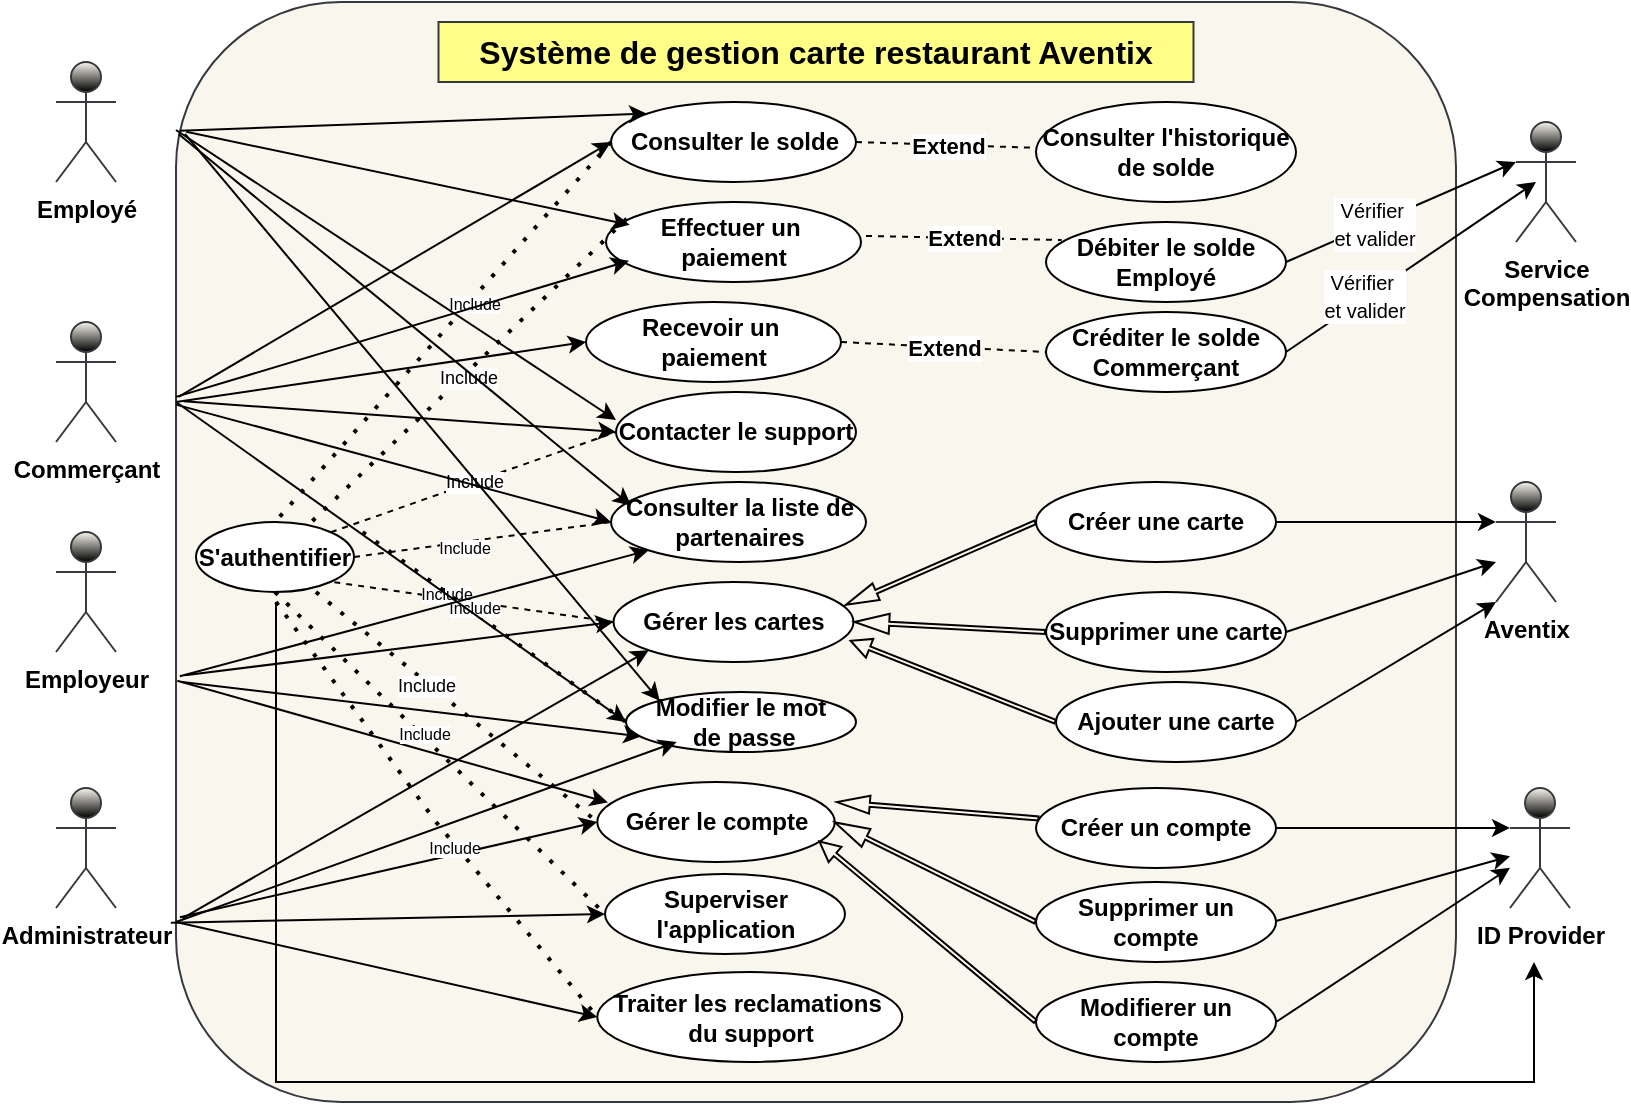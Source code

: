 <mxfile version="26.0.11">
  <diagram name="Page-1" id="EEWq-LYywZsjr-8HUKzn">
    <mxGraphModel dx="1050" dy="566" grid="1" gridSize="10" guides="1" tooltips="1" connect="1" arrows="1" fold="1" page="1" pageScale="1" pageWidth="827" pageHeight="1169" background="none" math="0" shadow="0">
      <root>
        <mxCell id="0" />
        <mxCell id="1" parent="0" />
        <mxCell id="HrDyO8nvaBUC3kqXnFug-1" value="" style="rounded=1;whiteSpace=wrap;html=1;fillColor=#f9f7ed;strokeColor=#36393d;fontStyle=1" parent="1" vertex="1">
          <mxGeometry x="100" y="10" width="640" height="550" as="geometry" />
        </mxCell>
        <mxCell id="lXcPuruQBqpot0zOTHIt-2" value="Employé" style="shape=umlActor;verticalLabelPosition=bottom;verticalAlign=top;html=1;outlineConnect=0;fillColor=#f9f7ed;strokeColor=#36393D;fontStyle=1;gradientColor=default;" parent="1" vertex="1">
          <mxGeometry x="40" y="40" width="30" height="60" as="geometry" />
        </mxCell>
        <mxCell id="lXcPuruQBqpot0zOTHIt-3" value="&lt;div&gt;Commerçant&lt;/div&gt;" style="shape=umlActor;verticalLabelPosition=bottom;verticalAlign=top;html=1;outlineConnect=0;fillColor=#f9f7ed;strokeColor=#36393d;fontStyle=1;gradientColor=default;" parent="1" vertex="1">
          <mxGeometry x="40" y="170" width="30" height="60" as="geometry" />
        </mxCell>
        <mxCell id="f-XQC71uX94ksuNOsDdL-1" value="&lt;div&gt;&lt;span&gt;Effectuer un&amp;nbsp;&lt;/span&gt;&lt;/div&gt;&lt;div&gt;&lt;span&gt;paiement &lt;/span&gt;&lt;/div&gt;" style="ellipse;whiteSpace=wrap;html=1;fontStyle=1" parent="1" vertex="1">
          <mxGeometry x="315" y="110" width="127.5" height="40" as="geometry" />
        </mxCell>
        <mxCell id="f-XQC71uX94ksuNOsDdL-2" value="&lt;span&gt;Gérer le compte&lt;/span&gt;" style="ellipse;whiteSpace=wrap;html=1;fontStyle=1" parent="1" vertex="1">
          <mxGeometry x="310.63" y="400" width="118.75" height="40" as="geometry" />
        </mxCell>
        <mxCell id="f-XQC71uX94ksuNOsDdL-3" value="S&#39;authentifier" style="ellipse;whiteSpace=wrap;html=1;fontStyle=1" parent="1" vertex="1">
          <mxGeometry x="110" y="270" width="79" height="35" as="geometry" />
        </mxCell>
        <mxCell id="f-XQC71uX94ksuNOsDdL-4" value="&lt;span&gt;Gérer les cartes&lt;/span&gt;" style="ellipse;whiteSpace=wrap;html=1;fontStyle=1" parent="1" vertex="1">
          <mxGeometry x="318.75" y="300" width="120" height="40" as="geometry" />
        </mxCell>
        <mxCell id="f-XQC71uX94ksuNOsDdL-5" value="Employeur" style="shape=umlActor;verticalLabelPosition=bottom;verticalAlign=top;html=1;fillColor=#f9f7ed;strokeColor=#36393d;fontStyle=1;gradientColor=default;" parent="1" vertex="1">
          <mxGeometry x="40" y="275" width="30" height="60" as="geometry" />
        </mxCell>
        <mxCell id="f-XQC71uX94ksuNOsDdL-6" value="Administrateur" style="shape=umlActor;verticalLabelPosition=bottom;verticalAlign=top;html=1;outlineConnect=0;fillColor=#f9f7ed;strokeColor=#36393d;fontStyle=1;gradientColor=default;" parent="1" vertex="1">
          <mxGeometry x="40" y="403" width="30" height="60" as="geometry" />
        </mxCell>
        <mxCell id="f-XQC71uX94ksuNOsDdL-7" value="&lt;span&gt;Consulter le solde&lt;/span&gt;" style="ellipse;whiteSpace=wrap;html=1;fontStyle=1" parent="1" vertex="1">
          <mxGeometry x="317.5" y="60" width="122.5" height="40" as="geometry" />
        </mxCell>
        <mxCell id="f-XQC71uX94ksuNOsDdL-8" value="" style="endArrow=none;dashed=1;html=1;dashPattern=1 3;strokeWidth=2;rounded=0;exitX=0.081;exitY=0.21;exitDx=0;exitDy=0;exitPerimeter=0;fontStyle=1" parent="1" source="f-XQC71uX94ksuNOsDdL-1" target="f-XQC71uX94ksuNOsDdL-3" edge="1">
          <mxGeometry width="50" height="50" relative="1" as="geometry">
            <mxPoint x="429" y="330" as="sourcePoint" />
            <mxPoint x="479" y="280" as="targetPoint" />
          </mxGeometry>
        </mxCell>
        <mxCell id="f-XQC71uX94ksuNOsDdL-14" value="Include" style="edgeLabel;html=1;align=center;verticalAlign=middle;resizable=0;points=[];fontStyle=0;fontSize=9;" parent="f-XQC71uX94ksuNOsDdL-8" vertex="1" connectable="0">
          <mxGeometry x="-0.049" y="1" relative="1" as="geometry">
            <mxPoint x="-5" y="6" as="offset" />
          </mxGeometry>
        </mxCell>
        <mxCell id="f-XQC71uX94ksuNOsDdL-9" value="" style="endArrow=none;dashed=1;html=1;rounded=0;entryX=1;entryY=1;entryDx=0;entryDy=0;exitX=0;exitY=0.5;exitDx=0;exitDy=0;fontStyle=1" parent="1" source="f-XQC71uX94ksuNOsDdL-4" target="f-XQC71uX94ksuNOsDdL-3" edge="1">
          <mxGeometry width="50" height="50" relative="1" as="geometry">
            <mxPoint x="409" y="431" as="sourcePoint" />
            <mxPoint x="212.772" y="308.358" as="targetPoint" />
          </mxGeometry>
        </mxCell>
        <mxCell id="f-XQC71uX94ksuNOsDdL-15" value="Include" style="edgeLabel;html=1;align=center;verticalAlign=middle;resizable=0;points=[];fontStyle=0;fontSize=8;" parent="f-XQC71uX94ksuNOsDdL-9" vertex="1" connectable="0">
          <mxGeometry x="0.197" y="-2" relative="1" as="geometry">
            <mxPoint as="offset" />
          </mxGeometry>
        </mxCell>
        <mxCell id="f-XQC71uX94ksuNOsDdL-10" value="" style="endArrow=none;dashed=1;html=1;dashPattern=1 3;strokeWidth=2;rounded=0;entryX=0.5;entryY=0;entryDx=0;entryDy=0;exitX=0;exitY=0.5;exitDx=0;exitDy=0;fontStyle=1;fontColor=#FFFF99;labelBorderColor=light-dark(#00ffff, #ededed);" parent="1" source="f-XQC71uX94ksuNOsDdL-7" target="f-XQC71uX94ksuNOsDdL-3" edge="1">
          <mxGeometry width="50" height="50" relative="1" as="geometry">
            <mxPoint x="327.86" y="144.68" as="sourcePoint" />
            <mxPoint x="189.996" y="269.996" as="targetPoint" />
          </mxGeometry>
        </mxCell>
        <mxCell id="f-XQC71uX94ksuNOsDdL-13" value="Include" style="edgeLabel;html=1;align=center;verticalAlign=middle;resizable=0;points=[];fontStyle=0;fontSize=8;" parent="f-XQC71uX94ksuNOsDdL-10" vertex="1" connectable="0">
          <mxGeometry x="0.007" relative="1" as="geometry">
            <mxPoint x="16" y="-15" as="offset" />
          </mxGeometry>
        </mxCell>
        <mxCell id="f-XQC71uX94ksuNOsDdL-11" value="" style="endArrow=none;dashed=1;html=1;dashPattern=1 3;strokeWidth=2;rounded=0;exitX=0.759;exitY=1;exitDx=0;exitDy=0;entryX=0;entryY=0.5;entryDx=0;entryDy=0;exitPerimeter=0;fontStyle=1" parent="1" source="f-XQC71uX94ksuNOsDdL-3" target="f-XQC71uX94ksuNOsDdL-2" edge="1">
          <mxGeometry width="50" height="50" relative="1" as="geometry">
            <mxPoint x="439" y="340" as="sourcePoint" />
            <mxPoint x="469" y="322" as="targetPoint" />
          </mxGeometry>
        </mxCell>
        <mxCell id="f-XQC71uX94ksuNOsDdL-12" value="Include" style="edgeLabel;html=1;align=center;verticalAlign=middle;resizable=0;points=[];fontStyle=0;fontSize=9;" parent="f-XQC71uX94ksuNOsDdL-11" vertex="1" connectable="0">
          <mxGeometry x="-0.013" y="6" relative="1" as="geometry">
            <mxPoint x="-18" y="-5" as="offset" />
          </mxGeometry>
        </mxCell>
        <mxCell id="f-XQC71uX94ksuNOsDdL-19" value="&lt;div&gt;Service&lt;/div&gt;&lt;div&gt;Compensation&lt;/div&gt;" style="shape=umlActor;verticalLabelPosition=bottom;verticalAlign=top;html=1;outlineConnect=0;fillColor=#F9F7ED;strokeColor=#36393d;fontStyle=1;strokeWidth=1;gradientColor=default;" parent="1" vertex="1">
          <mxGeometry x="770" y="70" width="30" height="60" as="geometry" />
        </mxCell>
        <mxCell id="f-XQC71uX94ksuNOsDdL-20" value="" style="endArrow=none;dashed=1;html=1;rounded=0;exitX=1;exitY=0.5;exitDx=0;exitDy=0;fontStyle=1" parent="1" source="f-XQC71uX94ksuNOsDdL-7" target="f-XQC71uX94ksuNOsDdL-21" edge="1">
          <mxGeometry width="50" height="50" relative="1" as="geometry">
            <mxPoint x="390" y="320" as="sourcePoint" />
            <mxPoint x="440" y="270" as="targetPoint" />
          </mxGeometry>
        </mxCell>
        <mxCell id="f-XQC71uX94ksuNOsDdL-23" value="Extend" style="edgeLabel;html=1;align=center;verticalAlign=middle;resizable=0;points=[];fontStyle=1" parent="f-XQC71uX94ksuNOsDdL-20" vertex="1" connectable="0">
          <mxGeometry x="0.003" relative="1" as="geometry">
            <mxPoint as="offset" />
          </mxGeometry>
        </mxCell>
        <mxCell id="f-XQC71uX94ksuNOsDdL-21" value="Consulter l&#39;historique de solde" style="ellipse;whiteSpace=wrap;html=1;fontStyle=1" parent="1" vertex="1">
          <mxGeometry x="530" y="60" width="130" height="50" as="geometry" />
        </mxCell>
        <mxCell id="f-XQC71uX94ksuNOsDdL-25" value="Créer une carte " style="ellipse;whiteSpace=wrap;html=1;fontStyle=1" parent="1" vertex="1">
          <mxGeometry x="530" y="250" width="120" height="40" as="geometry" />
        </mxCell>
        <mxCell id="f-XQC71uX94ksuNOsDdL-26" value="" style="shape=flexArrow;endArrow=classic;html=1;rounded=0;width=2;endSize=5.14;endWidth=6;entryX=0.965;entryY=0.29;entryDx=0;entryDy=0;fontStyle=1;entryPerimeter=0;exitX=0;exitY=0.5;exitDx=0;exitDy=0;" parent="1" source="f-XQC71uX94ksuNOsDdL-25" target="f-XQC71uX94ksuNOsDdL-4" edge="1">
          <mxGeometry width="50" height="50" relative="1" as="geometry">
            <mxPoint x="522.66" y="400" as="sourcePoint" />
            <mxPoint x="430" y="470" as="targetPoint" />
            <Array as="points" />
          </mxGeometry>
        </mxCell>
        <mxCell id="f-XQC71uX94ksuNOsDdL-27" value="Supprimer une carte" style="ellipse;whiteSpace=wrap;html=1;fontStyle=1" parent="1" vertex="1">
          <mxGeometry x="535" y="305" width="120" height="40" as="geometry" />
        </mxCell>
        <mxCell id="f-XQC71uX94ksuNOsDdL-28" value="Ajouter une carte" style="ellipse;whiteSpace=wrap;html=1;fontStyle=1" parent="1" vertex="1">
          <mxGeometry x="540" y="350" width="120" height="40" as="geometry" />
        </mxCell>
        <mxCell id="f-XQC71uX94ksuNOsDdL-29" value="" style="shape=flexArrow;endArrow=classic;html=1;rounded=0;width=2;endSize=5.46;exitX=0;exitY=0.5;exitDx=0;exitDy=0;endWidth=7;fontStyle=1;entryX=1;entryY=0.5;entryDx=0;entryDy=0;" parent="1" source="f-XQC71uX94ksuNOsDdL-27" target="f-XQC71uX94ksuNOsDdL-4" edge="1">
          <mxGeometry width="50" height="50" relative="1" as="geometry">
            <mxPoint x="530" y="325" as="sourcePoint" />
            <mxPoint x="430" y="340" as="targetPoint" />
            <Array as="points" />
          </mxGeometry>
        </mxCell>
        <mxCell id="f-XQC71uX94ksuNOsDdL-30" value="" style="shape=flexArrow;endArrow=classic;html=1;rounded=0;width=2;endSize=3.07;exitX=0;exitY=0.5;exitDx=0;exitDy=0;endWidth=7;entryX=0.984;entryY=0.73;entryDx=0;entryDy=0;entryPerimeter=0;fontStyle=1" parent="1" source="f-XQC71uX94ksuNOsDdL-28" target="f-XQC71uX94ksuNOsDdL-4" edge="1">
          <mxGeometry width="50" height="50" relative="1" as="geometry">
            <mxPoint x="565.66" y="377" as="sourcePoint" />
            <mxPoint x="420" y="320" as="targetPoint" />
            <Array as="points" />
          </mxGeometry>
        </mxCell>
        <mxCell id="f-XQC71uX94ksuNOsDdL-33" value="Créer un compte" style="ellipse;whiteSpace=wrap;html=1;fontStyle=1" parent="1" vertex="1">
          <mxGeometry x="530" y="403" width="120" height="40" as="geometry" />
        </mxCell>
        <mxCell id="f-XQC71uX94ksuNOsDdL-34" value="" style="shape=flexArrow;endArrow=classic;html=1;rounded=0;width=2;endSize=5.14;endWidth=6;fontStyle=1;" parent="1" source="f-XQC71uX94ksuNOsDdL-33" edge="1">
          <mxGeometry width="50" height="50" relative="1" as="geometry">
            <mxPoint x="500" y="523" as="sourcePoint" />
            <mxPoint x="430" y="410" as="targetPoint" />
            <Array as="points" />
          </mxGeometry>
        </mxCell>
        <mxCell id="f-XQC71uX94ksuNOsDdL-35" value="Supprimer un compte" style="ellipse;whiteSpace=wrap;html=1;fontStyle=1" parent="1" vertex="1">
          <mxGeometry x="530" y="450" width="120" height="40" as="geometry" />
        </mxCell>
        <mxCell id="f-XQC71uX94ksuNOsDdL-36" value="Modifierer un compte" style="ellipse;whiteSpace=wrap;html=1;fontStyle=1" parent="1" vertex="1">
          <mxGeometry x="530" y="500" width="120" height="40" as="geometry" />
        </mxCell>
        <mxCell id="f-XQC71uX94ksuNOsDdL-37" value="" style="shape=flexArrow;endArrow=classic;html=1;rounded=0;width=2;endSize=5.46;exitX=0;exitY=0.5;exitDx=0;exitDy=0;endWidth=7;fontStyle=1" parent="1" source="f-XQC71uX94ksuNOsDdL-35" edge="1">
          <mxGeometry width="50" height="50" relative="1" as="geometry">
            <mxPoint x="533" y="490" as="sourcePoint" />
            <mxPoint x="429" y="420" as="targetPoint" />
            <Array as="points" />
          </mxGeometry>
        </mxCell>
        <mxCell id="f-XQC71uX94ksuNOsDdL-38" value="" style="shape=flexArrow;endArrow=classic;html=1;rounded=0;entryX=0.932;entryY=0.735;entryDx=0;entryDy=0;width=2;endSize=3.07;exitX=0;exitY=0.5;exitDx=0;exitDy=0;endWidth=7;fontStyle=1;entryPerimeter=0;" parent="1" source="f-XQC71uX94ksuNOsDdL-36" target="f-XQC71uX94ksuNOsDdL-2" edge="1">
          <mxGeometry width="50" height="50" relative="1" as="geometry">
            <mxPoint x="543" y="500" as="sourcePoint" />
            <mxPoint x="437" y="479" as="targetPoint" />
            <Array as="points" />
          </mxGeometry>
        </mxCell>
        <mxCell id="f-XQC71uX94ksuNOsDdL-43" value="Créditer le solde Commerçant" style="ellipse;whiteSpace=wrap;html=1;fontStyle=1" parent="1" vertex="1">
          <mxGeometry x="535" y="165" width="120" height="40" as="geometry" />
        </mxCell>
        <mxCell id="f-XQC71uX94ksuNOsDdL-44" value="Débiter le solde Employé" style="ellipse;whiteSpace=wrap;html=1;fontStyle=1" parent="1" vertex="1">
          <mxGeometry x="535" y="120" width="120" height="40" as="geometry" />
        </mxCell>
        <mxCell id="f-XQC71uX94ksuNOsDdL-48" value="" style="endArrow=classic;html=1;rounded=0;entryX=0;entryY=0.5;entryDx=0;entryDy=0;exitX=0.003;exitY=0.832;exitDx=0;exitDy=0;exitPerimeter=0;fontStyle=1" parent="1" source="HrDyO8nvaBUC3kqXnFug-1" target="f-XQC71uX94ksuNOsDdL-2" edge="1">
          <mxGeometry width="50" height="50" relative="1" as="geometry">
            <mxPoint x="190" y="500" as="sourcePoint" />
            <mxPoint x="240" y="450" as="targetPoint" />
          </mxGeometry>
        </mxCell>
        <mxCell id="f-XQC71uX94ksuNOsDdL-50" value="" style="endArrow=classic;html=1;rounded=0;entryX=0;entryY=1;entryDx=0;entryDy=0;exitX=0.005;exitY=0.833;exitDx=0;exitDy=0;exitPerimeter=0;fontStyle=1" parent="1" source="HrDyO8nvaBUC3kqXnFug-1" target="f-XQC71uX94ksuNOsDdL-4" edge="1">
          <mxGeometry width="50" height="50" relative="1" as="geometry">
            <mxPoint x="142" y="472" as="sourcePoint" />
            <mxPoint x="300" y="473" as="targetPoint" />
            <Array as="points" />
          </mxGeometry>
        </mxCell>
        <mxCell id="f-XQC71uX94ksuNOsDdL-51" value="" style="endArrow=classic;html=1;rounded=0;entryX=0;entryY=0;entryDx=0;entryDy=0;exitX=0.003;exitY=0.117;exitDx=0;exitDy=0;exitPerimeter=0;fontStyle=1" parent="1" source="HrDyO8nvaBUC3kqXnFug-1" target="f-XQC71uX94ksuNOsDdL-7" edge="1">
          <mxGeometry width="50" height="50" relative="1" as="geometry">
            <mxPoint x="132" y="89.5" as="sourcePoint" />
            <mxPoint x="290" y="90.5" as="targetPoint" />
          </mxGeometry>
        </mxCell>
        <mxCell id="f-XQC71uX94ksuNOsDdL-53" value="&lt;div&gt;Modifier le mot&lt;/div&gt;&lt;div&gt;&amp;nbsp;de passe&lt;/div&gt;" style="ellipse;whiteSpace=wrap;html=1;fontStyle=1" parent="1" vertex="1">
          <mxGeometry x="325" y="355" width="115" height="30" as="geometry" />
        </mxCell>
        <mxCell id="f-XQC71uX94ksuNOsDdL-54" value="" style="endArrow=classic;html=1;rounded=0;exitX=0.008;exitY=0.118;exitDx=0;exitDy=0;exitPerimeter=0;entryX=0.093;entryY=0.285;entryDx=0;entryDy=0;entryPerimeter=0;fontStyle=1" parent="1" source="HrDyO8nvaBUC3kqXnFug-1" target="f-XQC71uX94ksuNOsDdL-1" edge="1">
          <mxGeometry width="50" height="50" relative="1" as="geometry">
            <mxPoint x="122" y="96" as="sourcePoint" />
            <mxPoint x="300" y="190" as="targetPoint" />
          </mxGeometry>
        </mxCell>
        <mxCell id="f-XQC71uX94ksuNOsDdL-55" value="" style="endArrow=classic;html=1;rounded=0;exitX=0;exitY=0.359;exitDx=0;exitDy=0;exitPerimeter=0;fontStyle=1;entryX=0.09;entryY=0.735;entryDx=0;entryDy=0;entryPerimeter=0;" parent="1" source="HrDyO8nvaBUC3kqXnFug-1" target="f-XQC71uX94ksuNOsDdL-1" edge="1">
          <mxGeometry width="50" height="50" relative="1" as="geometry">
            <mxPoint x="120" y="195.5" as="sourcePoint" />
            <mxPoint x="300" y="140" as="targetPoint" />
          </mxGeometry>
        </mxCell>
        <mxCell id="f-XQC71uX94ksuNOsDdL-56" value="" style="endArrow=classic;html=1;rounded=0;entryX=0;entryY=0.5;entryDx=0;entryDy=0;fontStyle=1;exitX=0.002;exitY=0.359;exitDx=0;exitDy=0;exitPerimeter=0;" parent="1" source="HrDyO8nvaBUC3kqXnFug-1" target="f-XQC71uX94ksuNOsDdL-7" edge="1">
          <mxGeometry width="50" height="50" relative="1" as="geometry">
            <mxPoint x="120" y="200" as="sourcePoint" />
            <mxPoint x="310" y="110.5" as="targetPoint" />
          </mxGeometry>
        </mxCell>
        <mxCell id="f-XQC71uX94ksuNOsDdL-57" value="&lt;div&gt;&lt;span&gt;&lt;font&gt;Système de gestion carte restaurant Aventix&lt;/font&gt;&lt;/span&gt;&lt;/div&gt;" style="text;html=1;align=center;verticalAlign=middle;whiteSpace=wrap;rounded=0;fillColor=#ffff88;strokeWidth=1;perimeterSpacing=10;strokeColor=#36393d;fontStyle=1;fontSize=16;" parent="1" vertex="1">
          <mxGeometry x="231.25" y="20" width="377.5" height="30" as="geometry" />
        </mxCell>
        <mxCell id="f-XQC71uX94ksuNOsDdL-60" value="" style="endArrow=none;dashed=1;html=1;dashPattern=1 3;strokeWidth=2;rounded=0;exitX=1;exitY=1;exitDx=0;exitDy=0;entryX=0;entryY=0.5;entryDx=0;entryDy=0;fontStyle=1;" parent="1" target="f-XQC71uX94ksuNOsDdL-53" edge="1">
          <mxGeometry width="50" height="50" relative="1" as="geometry">
            <mxPoint x="193.287" y="275.003" as="sourcePoint" />
            <mxPoint x="310.63" y="375.23" as="targetPoint" />
          </mxGeometry>
        </mxCell>
        <mxCell id="f-XQC71uX94ksuNOsDdL-61" value="Include" style="edgeLabel;html=1;align=center;verticalAlign=middle;resizable=0;points=[];fontStyle=0;fontSize=8;" parent="f-XQC71uX94ksuNOsDdL-60" vertex="1" connectable="0">
          <mxGeometry x="-0.013" y="6" relative="1" as="geometry">
            <mxPoint x="-13" y="-4" as="offset" />
          </mxGeometry>
        </mxCell>
        <mxCell id="f-XQC71uX94ksuNOsDdL-63" value="" style="endArrow=classic;html=1;rounded=0;fontStyle=1;entryX=0;entryY=0.5;entryDx=0;entryDy=0;exitX=0.007;exitY=0.612;exitDx=0;exitDy=0;exitPerimeter=0;" parent="1" source="HrDyO8nvaBUC3kqXnFug-1" target="f-XQC71uX94ksuNOsDdL-4" edge="1">
          <mxGeometry width="50" height="50" relative="1" as="geometry">
            <mxPoint x="111" y="330" as="sourcePoint" />
            <mxPoint x="300" y="319.5" as="targetPoint" />
          </mxGeometry>
        </mxCell>
        <mxCell id="f-XQC71uX94ksuNOsDdL-64" value="" style="endArrow=classic;html=1;rounded=0;fontStyle=1;entryX=0.045;entryY=0.255;entryDx=0;entryDy=0;entryPerimeter=0;exitX=0.001;exitY=0.617;exitDx=0;exitDy=0;exitPerimeter=0;" parent="1" source="HrDyO8nvaBUC3kqXnFug-1" target="f-XQC71uX94ksuNOsDdL-2" edge="1">
          <mxGeometry width="50" height="50" relative="1" as="geometry">
            <mxPoint x="110" y="330" as="sourcePoint" />
            <mxPoint x="300" y="440" as="targetPoint" />
          </mxGeometry>
        </mxCell>
        <mxCell id="f-XQC71uX94ksuNOsDdL-65" value="Contacter le support " style="ellipse;whiteSpace=wrap;html=1;fontStyle=1" parent="1" vertex="1">
          <mxGeometry x="320" y="205" width="120" height="40" as="geometry" />
        </mxCell>
        <mxCell id="f-XQC71uX94ksuNOsDdL-66" value="Superviser l&#39;application " style="ellipse;whiteSpace=wrap;html=1;fontStyle=1" parent="1" vertex="1">
          <mxGeometry x="314.5" y="446" width="120" height="40" as="geometry" />
        </mxCell>
        <mxCell id="f-XQC71uX94ksuNOsDdL-67" value="Include" style="endArrow=none;dashed=1;html=1;rounded=0;exitX=1;exitY=0;exitDx=0;exitDy=0;fontStyle=0;entryX=0;entryY=0.5;entryDx=0;entryDy=0;fontSize=9;" parent="1" source="f-XQC71uX94ksuNOsDdL-3" target="f-XQC71uX94ksuNOsDdL-65" edge="1">
          <mxGeometry width="50" height="50" relative="1" as="geometry">
            <mxPoint x="249" y="253" as="sourcePoint" />
            <mxPoint x="300" y="230" as="targetPoint" />
          </mxGeometry>
        </mxCell>
        <mxCell id="f-XQC71uX94ksuNOsDdL-71" value="Consulter la liste de partenaires" style="ellipse;whiteSpace=wrap;html=1;fontStyle=1" parent="1" vertex="1">
          <mxGeometry x="317.5" y="250" width="127.5" height="40" as="geometry" />
        </mxCell>
        <mxCell id="f-XQC71uX94ksuNOsDdL-73" value="Include" style="endArrow=none;dashed=1;html=1;rounded=0;exitX=1;exitY=0.5;exitDx=0;exitDy=0;fontStyle=0;entryX=0;entryY=0.5;entryDx=0;entryDy=0;fontSize=8;" parent="1" source="f-XQC71uX94ksuNOsDdL-3" target="f-XQC71uX94ksuNOsDdL-71" edge="1">
          <mxGeometry x="-0.143" y="-3" width="50" height="50" relative="1" as="geometry">
            <mxPoint x="259" y="263" as="sourcePoint" />
            <mxPoint x="328" y="251" as="targetPoint" />
            <mxPoint as="offset" />
          </mxGeometry>
        </mxCell>
        <mxCell id="f-XQC71uX94ksuNOsDdL-74" value="" style="endArrow=classic;html=1;rounded=0;entryX=0;entryY=0.5;entryDx=0;entryDy=0;exitX=-0.004;exitY=0.837;exitDx=0;exitDy=0;exitPerimeter=0;fontStyle=1" parent="1" source="HrDyO8nvaBUC3kqXnFug-1" target="f-XQC71uX94ksuNOsDdL-66" edge="1">
          <mxGeometry width="50" height="50" relative="1" as="geometry">
            <mxPoint x="122" y="469" as="sourcePoint" />
            <mxPoint x="320" y="473" as="targetPoint" />
          </mxGeometry>
        </mxCell>
        <mxCell id="f-XQC71uX94ksuNOsDdL-75" value="" style="endArrow=none;dashed=1;html=1;dashPattern=1 3;strokeWidth=2;rounded=0;entryX=0;entryY=0.5;entryDx=0;entryDy=0;fontStyle=1;exitX=0.5;exitY=1;exitDx=0;exitDy=0;" parent="1" source="f-XQC71uX94ksuNOsDdL-3" target="f-XQC71uX94ksuNOsDdL-66" edge="1">
          <mxGeometry width="50" height="50" relative="1" as="geometry">
            <mxPoint x="170" y="280" as="sourcePoint" />
            <mxPoint x="308.75" y="465" as="targetPoint" />
          </mxGeometry>
        </mxCell>
        <mxCell id="f-XQC71uX94ksuNOsDdL-76" value="Include" style="edgeLabel;html=1;align=center;verticalAlign=middle;resizable=0;points=[];fontStyle=0;fontSize=8;" parent="f-XQC71uX94ksuNOsDdL-75" vertex="1" connectable="0">
          <mxGeometry x="-0.013" y="6" relative="1" as="geometry">
            <mxPoint x="-12" y="-5" as="offset" />
          </mxGeometry>
        </mxCell>
        <mxCell id="f-XQC71uX94ksuNOsDdL-77" value="" style="endArrow=classic;html=1;rounded=0;entryX=0;entryY=0.5;entryDx=0;entryDy=0;fontStyle=1" parent="1" edge="1">
          <mxGeometry width="50" height="50" relative="1" as="geometry">
            <mxPoint x="100" y="74" as="sourcePoint" />
            <mxPoint x="320" y="219" as="targetPoint" />
          </mxGeometry>
        </mxCell>
        <mxCell id="f-XQC71uX94ksuNOsDdL-78" value="" style="endArrow=classic;html=1;rounded=0;exitX=0.006;exitY=0.363;exitDx=0;exitDy=0;exitPerimeter=0;entryX=0;entryY=0.5;entryDx=0;entryDy=0;fontStyle=1" parent="1" source="HrDyO8nvaBUC3kqXnFug-1" target="f-XQC71uX94ksuNOsDdL-65" edge="1">
          <mxGeometry width="50" height="50" relative="1" as="geometry">
            <mxPoint x="135" y="94" as="sourcePoint" />
            <mxPoint x="334" y="171" as="targetPoint" />
          </mxGeometry>
        </mxCell>
        <mxCell id="f-XQC71uX94ksuNOsDdL-79" value="Traiter les reclamations&amp;nbsp; du support" style="ellipse;whiteSpace=wrap;html=1;fontStyle=1" parent="1" vertex="1">
          <mxGeometry x="310.63" y="495" width="152.5" height="45" as="geometry" />
        </mxCell>
        <mxCell id="f-XQC71uX94ksuNOsDdL-82" value="" style="endArrow=classic;html=1;rounded=0;entryX=0;entryY=0.5;entryDx=0;entryDy=0;fontStyle=1" parent="1" target="f-XQC71uX94ksuNOsDdL-79" edge="1">
          <mxGeometry width="50" height="50" relative="1" as="geometry">
            <mxPoint x="100" y="470" as="sourcePoint" />
            <mxPoint x="325" y="480" as="targetPoint" />
          </mxGeometry>
        </mxCell>
        <mxCell id="f-XQC71uX94ksuNOsDdL-83" value="" style="endArrow=none;dashed=1;html=1;dashPattern=1 3;strokeWidth=2;rounded=0;entryX=0;entryY=0.5;entryDx=0;entryDy=0;fontStyle=1;" parent="1" target="f-XQC71uX94ksuNOsDdL-79" edge="1">
          <mxGeometry width="50" height="50" relative="1" as="geometry">
            <mxPoint x="150" y="310" as="sourcePoint" />
            <mxPoint x="318.75" y="475" as="targetPoint" />
            <Array as="points">
              <mxPoint x="230" y="420" />
            </Array>
          </mxGeometry>
        </mxCell>
        <mxCell id="f-XQC71uX94ksuNOsDdL-84" value="Include" style="edgeLabel;html=1;align=center;verticalAlign=middle;resizable=0;points=[];fontStyle=0;fontSize=8;" parent="f-XQC71uX94ksuNOsDdL-83" vertex="1" connectable="0">
          <mxGeometry x="-0.013" y="6" relative="1" as="geometry">
            <mxPoint x="8" y="22" as="offset" />
          </mxGeometry>
        </mxCell>
        <mxCell id="f-XQC71uX94ksuNOsDdL-86" value="" style="endArrow=classic;html=1;rounded=0;entryX=0.079;entryY=0.295;entryDx=0;entryDy=0;fontStyle=1;entryPerimeter=0;exitX=0.002;exitY=0.12;exitDx=0;exitDy=0;exitPerimeter=0;" parent="1" source="HrDyO8nvaBUC3kqXnFug-1" target="f-XQC71uX94ksuNOsDdL-71" edge="1">
          <mxGeometry width="50" height="50" relative="1" as="geometry">
            <mxPoint x="110" y="70" as="sourcePoint" />
            <mxPoint x="327.5" y="252.5" as="targetPoint" />
          </mxGeometry>
        </mxCell>
        <mxCell id="f-XQC71uX94ksuNOsDdL-87" value="" style="endArrow=classic;html=1;rounded=0;exitX=0;exitY=0.366;exitDx=0;exitDy=0;exitPerimeter=0;entryX=0;entryY=0.5;entryDx=0;entryDy=0;fontStyle=1;" parent="1" source="HrDyO8nvaBUC3kqXnFug-1" target="f-XQC71uX94ksuNOsDdL-71" edge="1">
          <mxGeometry width="50" height="50" relative="1" as="geometry">
            <mxPoint x="129" y="94" as="sourcePoint" />
            <mxPoint x="334" y="171" as="targetPoint" />
          </mxGeometry>
        </mxCell>
        <mxCell id="f-XQC71uX94ksuNOsDdL-88" value="" style="endArrow=classic;html=1;rounded=0;exitX=0.003;exitY=0.613;exitDx=0;exitDy=0;exitPerimeter=0;entryX=0;entryY=1;entryDx=0;entryDy=0;fontStyle=1" parent="1" source="HrDyO8nvaBUC3kqXnFug-1" target="f-XQC71uX94ksuNOsDdL-71" edge="1">
          <mxGeometry width="50" height="50" relative="1" as="geometry">
            <mxPoint x="139" y="104" as="sourcePoint" />
            <mxPoint x="344" y="181" as="targetPoint" />
          </mxGeometry>
        </mxCell>
        <mxCell id="f-XQC71uX94ksuNOsDdL-89" value="ID Provider" style="shape=umlActor;verticalLabelPosition=bottom;verticalAlign=top;html=1;outlineConnect=0;fillColor=#F9F7ED;strokeColor=#36393d;fontStyle=1;strokeWidth=1;gradientColor=default;" parent="1" vertex="1">
          <mxGeometry x="767" y="403" width="30" height="60" as="geometry" />
        </mxCell>
        <mxCell id="f-XQC71uX94ksuNOsDdL-90" value="" style="endArrow=classic;html=1;rounded=0;entryX=0;entryY=0.333;entryDx=0;entryDy=0;fontStyle=1;entryPerimeter=0;exitX=1;exitY=0.5;exitDx=0;exitDy=0;" parent="1" source="f-XQC71uX94ksuNOsDdL-44" target="f-XQC71uX94ksuNOsDdL-19" edge="1">
          <mxGeometry width="50" height="50" relative="1" as="geometry">
            <mxPoint x="116" y="83" as="sourcePoint" />
            <mxPoint x="328" y="86" as="targetPoint" />
          </mxGeometry>
        </mxCell>
        <mxCell id="f-XQC71uX94ksuNOsDdL-92" value="&lt;div&gt;&lt;font style=&quot;font-size: 10px;&quot;&gt;Vérifier&amp;nbsp;&lt;/font&gt;&lt;/div&gt;&lt;div&gt;&lt;font style=&quot;font-size: 10px;&quot;&gt;et valider&lt;/font&gt;&lt;/div&gt;" style="edgeLabel;html=1;align=center;verticalAlign=middle;resizable=0;points=[];" parent="f-XQC71uX94ksuNOsDdL-90" vertex="1" connectable="0">
          <mxGeometry x="-0.118" y="-3" relative="1" as="geometry">
            <mxPoint x="-8" as="offset" />
          </mxGeometry>
        </mxCell>
        <mxCell id="f-XQC71uX94ksuNOsDdL-91" value="" style="endArrow=classic;html=1;rounded=0;entryX=0;entryY=0.333;entryDx=0;entryDy=0;fontStyle=1;entryPerimeter=0;exitX=1;exitY=0.5;exitDx=0;exitDy=0;" parent="1" source="f-XQC71uX94ksuNOsDdL-43" edge="1">
          <mxGeometry width="50" height="50" relative="1" as="geometry">
            <mxPoint x="665" y="160" as="sourcePoint" />
            <mxPoint x="780" y="100" as="targetPoint" />
          </mxGeometry>
        </mxCell>
        <mxCell id="f-XQC71uX94ksuNOsDdL-94" value="&lt;div&gt;&lt;font style=&quot;font-size: 10px;&quot;&gt;Vérifier&amp;nbsp;&lt;/font&gt;&lt;/div&gt;&lt;div&gt;&lt;font style=&quot;font-size: 10px;&quot;&gt;et valider&lt;/font&gt;&lt;/div&gt;" style="edgeLabel;html=1;align=center;verticalAlign=middle;resizable=0;points=[];" parent="f-XQC71uX94ksuNOsDdL-91" vertex="1" connectable="0">
          <mxGeometry x="-0.368" y="2" relative="1" as="geometry">
            <mxPoint as="offset" />
          </mxGeometry>
        </mxCell>
        <mxCell id="f-XQC71uX94ksuNOsDdL-95" value="Aventix" style="shape=umlActor;verticalLabelPosition=bottom;verticalAlign=top;html=1;outlineConnect=0;fillColor=#F9F7ED;strokeColor=#36393d;fontStyle=1;strokeWidth=1;gradientColor=default;" parent="1" vertex="1">
          <mxGeometry x="760" y="250" width="30" height="60" as="geometry" />
        </mxCell>
        <mxCell id="f-XQC71uX94ksuNOsDdL-97" value="" style="endArrow=classic;html=1;rounded=0;entryX=0;entryY=0.333;entryDx=0;entryDy=0;fontStyle=1;entryPerimeter=0;exitX=1;exitY=0.5;exitDx=0;exitDy=0;" parent="1" source="f-XQC71uX94ksuNOsDdL-25" target="f-XQC71uX94ksuNOsDdL-95" edge="1">
          <mxGeometry width="50" height="50" relative="1" as="geometry">
            <mxPoint x="660" y="220" as="sourcePoint" />
            <mxPoint x="790" y="110" as="targetPoint" />
            <Array as="points" />
          </mxGeometry>
        </mxCell>
        <mxCell id="f-XQC71uX94ksuNOsDdL-99" value="" style="endArrow=classic;html=1;rounded=0;fontStyle=1;exitX=1;exitY=0.5;exitDx=0;exitDy=0;" parent="1" source="f-XQC71uX94ksuNOsDdL-28" edge="1">
          <mxGeometry width="50" height="50" relative="1" as="geometry">
            <mxPoint x="660" y="280" as="sourcePoint" />
            <mxPoint x="760" y="310" as="targetPoint" />
          </mxGeometry>
        </mxCell>
        <mxCell id="f-XQC71uX94ksuNOsDdL-100" value="" style="endArrow=classic;html=1;rounded=0;fontStyle=1;exitX=1;exitY=0.5;exitDx=0;exitDy=0;" parent="1" source="f-XQC71uX94ksuNOsDdL-27" edge="1">
          <mxGeometry width="50" height="50" relative="1" as="geometry">
            <mxPoint x="670" y="290" as="sourcePoint" />
            <mxPoint x="760" y="290" as="targetPoint" />
          </mxGeometry>
        </mxCell>
        <mxCell id="f-XQC71uX94ksuNOsDdL-106" value="&lt;div&gt;&lt;span&gt;Recevoir un&amp;nbsp;&lt;/span&gt;&lt;/div&gt;&lt;div&gt;&lt;span&gt;paiement &lt;/span&gt;&lt;/div&gt;" style="ellipse;whiteSpace=wrap;html=1;fontStyle=1" parent="1" vertex="1">
          <mxGeometry x="305" y="160" width="127.5" height="40" as="geometry" />
        </mxCell>
        <mxCell id="f-XQC71uX94ksuNOsDdL-108" value="" style="endArrow=none;dashed=1;html=1;rounded=0;exitX=1;exitY=0.5;exitDx=0;exitDy=0;fontStyle=1;entryX=0.065;entryY=0.225;entryDx=0;entryDy=0;entryPerimeter=0;" parent="1" target="f-XQC71uX94ksuNOsDdL-44" edge="1">
          <mxGeometry width="50" height="50" relative="1" as="geometry">
            <mxPoint x="445" y="127" as="sourcePoint" />
            <mxPoint x="535" y="130" as="targetPoint" />
          </mxGeometry>
        </mxCell>
        <mxCell id="f-XQC71uX94ksuNOsDdL-109" value="Extend" style="edgeLabel;html=1;align=center;verticalAlign=middle;resizable=0;points=[];fontStyle=1" parent="f-XQC71uX94ksuNOsDdL-108" vertex="1" connectable="0">
          <mxGeometry x="0.003" relative="1" as="geometry">
            <mxPoint as="offset" />
          </mxGeometry>
        </mxCell>
        <mxCell id="f-XQC71uX94ksuNOsDdL-112" value="" style="endArrow=none;dashed=1;html=1;rounded=0;exitX=1;exitY=0.5;exitDx=0;exitDy=0;fontStyle=1;entryX=0;entryY=0.5;entryDx=0;entryDy=0;" parent="1" source="f-XQC71uX94ksuNOsDdL-106" target="f-XQC71uX94ksuNOsDdL-43" edge="1">
          <mxGeometry width="50" height="50" relative="1" as="geometry">
            <mxPoint x="445" y="190" as="sourcePoint" />
            <mxPoint x="540" y="190" as="targetPoint" />
          </mxGeometry>
        </mxCell>
        <mxCell id="f-XQC71uX94ksuNOsDdL-113" value="Extend" style="edgeLabel;html=1;align=center;verticalAlign=middle;resizable=0;points=[];fontStyle=1" parent="f-XQC71uX94ksuNOsDdL-112" vertex="1" connectable="0">
          <mxGeometry x="0.003" relative="1" as="geometry">
            <mxPoint as="offset" />
          </mxGeometry>
        </mxCell>
        <mxCell id="f-XQC71uX94ksuNOsDdL-114" style="edgeStyle=orthogonalEdgeStyle;rounded=0;orthogonalLoop=1;jettySize=auto;html=1;exitX=0.5;exitY=1;exitDx=0;exitDy=0;" parent="1" source="f-XQC71uX94ksuNOsDdL-53" target="f-XQC71uX94ksuNOsDdL-53" edge="1">
          <mxGeometry relative="1" as="geometry" />
        </mxCell>
        <mxCell id="f-XQC71uX94ksuNOsDdL-117" value="" style="endArrow=classic;html=1;rounded=0;fontStyle=1;entryX=0;entryY=0;entryDx=0;entryDy=0;exitX=0.007;exitY=0.12;exitDx=0;exitDy=0;exitPerimeter=0;" parent="1" source="HrDyO8nvaBUC3kqXnFug-1" target="f-XQC71uX94ksuNOsDdL-53" edge="1">
          <mxGeometry width="50" height="50" relative="1" as="geometry">
            <mxPoint x="108" y="70" as="sourcePoint" />
            <mxPoint x="330" y="300" as="targetPoint" />
          </mxGeometry>
        </mxCell>
        <mxCell id="f-XQC71uX94ksuNOsDdL-118" value="" style="endArrow=classic;html=1;rounded=0;fontStyle=1;entryX=0;entryY=0.5;entryDx=0;entryDy=0;" parent="1" target="f-XQC71uX94ksuNOsDdL-53" edge="1">
          <mxGeometry width="50" height="50" relative="1" as="geometry">
            <mxPoint x="100" y="210" as="sourcePoint" />
            <mxPoint x="356" y="86" as="targetPoint" />
          </mxGeometry>
        </mxCell>
        <mxCell id="f-XQC71uX94ksuNOsDdL-119" value="" style="endArrow=classic;html=1;rounded=0;entryX=0.067;entryY=0.74;entryDx=0;entryDy=0;fontStyle=1;entryPerimeter=0;" parent="1" target="f-XQC71uX94ksuNOsDdL-53" edge="1">
          <mxGeometry width="50" height="50" relative="1" as="geometry">
            <mxPoint x="103" y="350" as="sourcePoint" />
            <mxPoint x="366" y="96" as="targetPoint" />
          </mxGeometry>
        </mxCell>
        <mxCell id="f-XQC71uX94ksuNOsDdL-120" value="" style="endArrow=classic;html=1;rounded=0;fontStyle=1;entryX=0.22;entryY=0.833;entryDx=0;entryDy=0;entryPerimeter=0;" parent="1" target="f-XQC71uX94ksuNOsDdL-53" edge="1">
          <mxGeometry width="50" height="50" relative="1" as="geometry">
            <mxPoint x="100" y="470" as="sourcePoint" />
            <mxPoint x="330" y="330" as="targetPoint" />
          </mxGeometry>
        </mxCell>
        <mxCell id="f-XQC71uX94ksuNOsDdL-123" value="" style="endArrow=classic;html=1;rounded=0;entryX=0;entryY=0.333;entryDx=0;entryDy=0;fontStyle=1;entryPerimeter=0;" parent="1" source="f-XQC71uX94ksuNOsDdL-33" target="f-XQC71uX94ksuNOsDdL-89" edge="1">
          <mxGeometry width="50" height="50" relative="1" as="geometry">
            <mxPoint x="660" y="280" as="sourcePoint" />
            <mxPoint x="770" y="280" as="targetPoint" />
            <Array as="points" />
          </mxGeometry>
        </mxCell>
        <mxCell id="f-XQC71uX94ksuNOsDdL-124" value="" style="endArrow=classic;html=1;rounded=0;fontStyle=1;exitX=1;exitY=0.5;exitDx=0;exitDy=0;" parent="1" target="f-XQC71uX94ksuNOsDdL-89" edge="1">
          <mxGeometry width="50" height="50" relative="1" as="geometry">
            <mxPoint x="650" y="469.5" as="sourcePoint" />
            <mxPoint x="760" y="469.5" as="targetPoint" />
            <Array as="points" />
          </mxGeometry>
        </mxCell>
        <mxCell id="f-XQC71uX94ksuNOsDdL-125" value="" style="endArrow=classic;html=1;rounded=0;fontStyle=1;exitX=1;exitY=0.5;exitDx=0;exitDy=0;" parent="1" source="f-XQC71uX94ksuNOsDdL-36" target="f-XQC71uX94ksuNOsDdL-89" edge="1">
          <mxGeometry width="50" height="50" relative="1" as="geometry">
            <mxPoint x="680" y="300" as="sourcePoint" />
            <mxPoint x="790" y="300" as="targetPoint" />
            <Array as="points" />
          </mxGeometry>
        </mxCell>
        <mxCell id="f-XQC71uX94ksuNOsDdL-126" value="" style="endArrow=classic;html=1;rounded=0;fontStyle=1;entryX=0;entryY=0.5;entryDx=0;entryDy=0;" parent="1" target="f-XQC71uX94ksuNOsDdL-106" edge="1">
          <mxGeometry width="50" height="50" relative="1" as="geometry">
            <mxPoint x="100" y="210" as="sourcePoint" />
            <mxPoint x="336" y="149" as="targetPoint" />
          </mxGeometry>
        </mxCell>
        <mxCell id="f-XQC71uX94ksuNOsDdL-127" style="edgeStyle=orthogonalEdgeStyle;rounded=0;orthogonalLoop=1;jettySize=auto;html=1;" parent="1" edge="1">
          <mxGeometry relative="1" as="geometry">
            <mxPoint x="150" y="310" as="sourcePoint" />
            <mxPoint x="779" y="490" as="targetPoint" />
            <Array as="points">
              <mxPoint x="150" y="310" />
              <mxPoint x="150" y="550" />
              <mxPoint x="779" y="550" />
            </Array>
          </mxGeometry>
        </mxCell>
      </root>
    </mxGraphModel>
  </diagram>
</mxfile>
